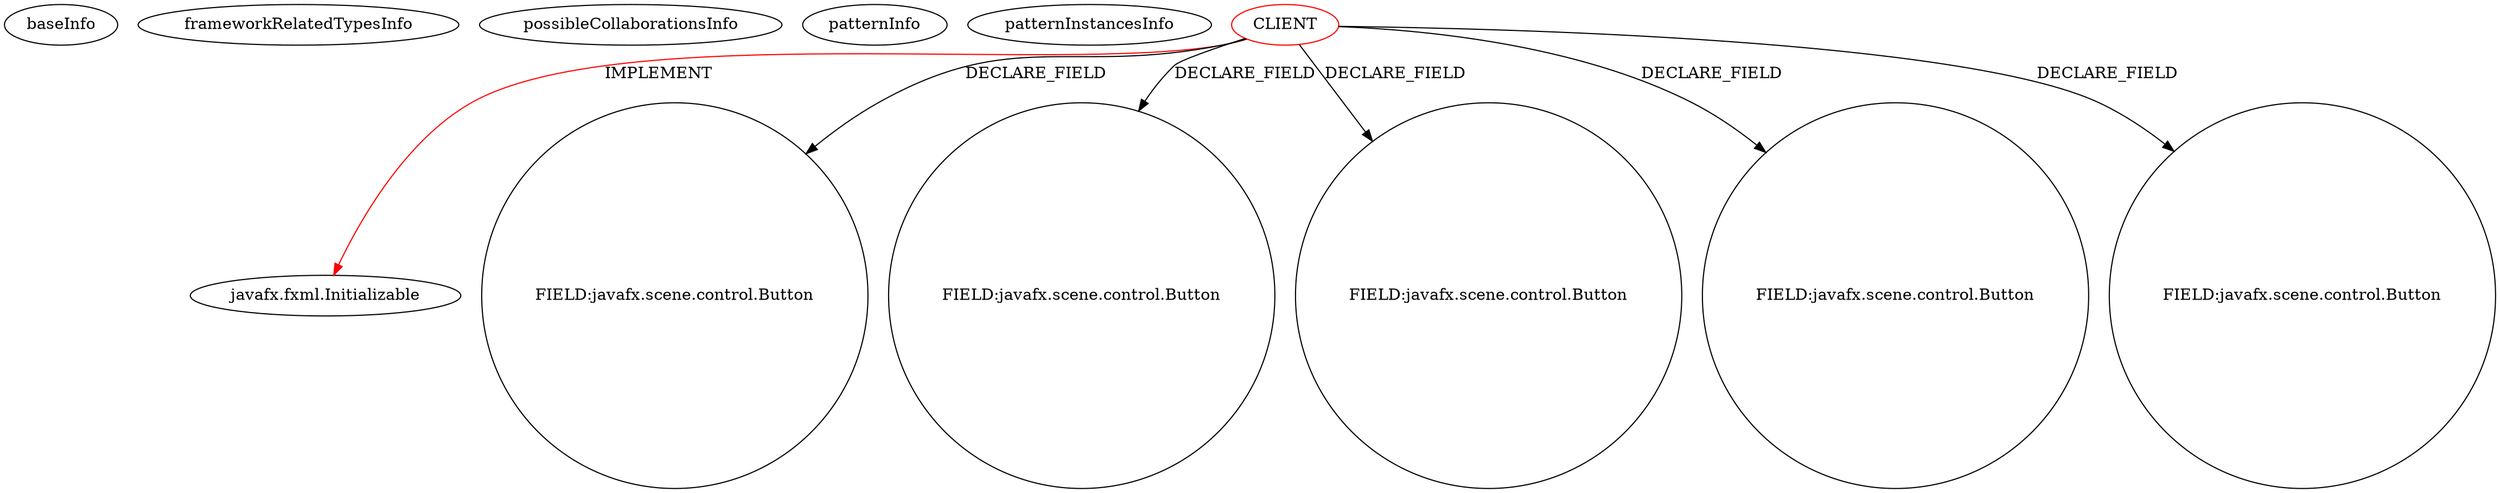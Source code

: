 digraph {
baseInfo[graphId=242,category="pattern",isAnonymous=false,possibleRelation=false]
frameworkRelatedTypesInfo[0="javafx.fxml.Initializable"]
possibleCollaborationsInfo[]
patternInfo[frequency=22.0,patternRootClient=0]
patternInstancesInfo[0="iloop-kiosk-KIOSK-Project~/iloop-kiosk-KIOSK-Project/KIOSK-Project-master/src/oit/iloop/kiosk/kiosk_schoolmap/CampusMapMainController.java~CampusMapMainController~3149",1="iloop-kiosk-KIOSK-Project~/iloop-kiosk-KIOSK-Project/KIOSK-Project-master/src/oit/iloop/kiosk/kiosk_examination/ExaminationMainController.java~ExaminationMainController~3122",2="weltensturm-milca~/weltensturm-milca/milca-master/src/milca/GUIController.java~GUIController~4745",3="sk44-javafx-mirroring-tool~/sk44-javafx-mirroring-tool/javafx-mirroring-tool-master/src/main/java/sk44/mirroringtool/MainWindowController.java~MainWindowController~4211",4="if12b051-SWP_Paint~/if12b051-SWP_Paint/SWP_Paint-master/SWP_Paint/src/gui/MainController.java~MainController~3089",5="dony1990-ProsDesktop~/dony1990-ProsDesktop/ProsDesktop-master/src/nicon/NiconDesktop/guifx/NiconNavigator/NavegadorController.java~NavegadorController~2563",6="henrik-bak-scbuildplanner~/henrik-bak-scbuildplanner/scbuildplanner-master/src/main/java/com/ezzored/starcraftbuildplanner/controller/MainWindowController.java~MainWindowController~2923",7="mouradsaadi-LO23-IHM~/mouradsaadi-LO23-IHM/LO23-IHM-master/Sudoku-IHM/src/sudoko/ihm/vue/FXMLDocumentController.java~FXMLDocumentController~3651",8="bianconejo-CEFX~/bianconejo-CEFX/CEFX-master/src/cefx/CEPrincipalController.java~CEPrincipalController~2114",9="RomeoGolf-BC~/RomeoGolf-BC/BC-master/src/romeogolf/bc/MainController.java~MainController~1142",10="weltensturm-milca~/weltensturm-milca/milca-master/src/milca/GUI.java~GUI~4747",11="hock323-eventManager~/hock323-eventManager/EventManager-master/src/eventManager/controller/pokerTournament/TournamentController.java~TournamentController~3009",12="dony1990-ProsDesktop~/dony1990-ProsDesktop/ProsDesktop-master/src/nicon/NiconDesktop/guifx/NiconImage/NiconImageFXMLController.java~NiconImageFXMLController~2548",13="VectorSoftworks-MediaRealmOfficial~/VectorSoftworks-MediaRealmOfficial/MediaRealmOfficial-master/src/net/vectorgaming/mediarealm/ui/controllers/ComponentController.java~ComponentController~1586",14="diogocs1-FPessoais~/diogocs1-FPessoais/FPessoais-master/FinancasPessoais/src/app/controllers/HomeController.java~HomeController~2490",15="Edenm-BlackJack~/Edenm-BlackJack/BlackJack-master/src/View/TableController.java~TableController~394",16="Digital87-GUS-Teryt-Parser~/Digital87-GUS-Teryt-Parser/GUS-Teryt-Parser-master/src/main/java/net/kados/gtp/app/controllers/modules/FormController.java~FormController~381",17="walker-clint-AIProj3~/walker-clint-AIProj3/AIProj3-master/src/application/GameBoardController.java~GameBoardController~4712",18="NirmalL-Shark~/NirmalL-Shark/Shark-master/src/Controller.java~Controller~1009",19="crosswords-testEnvironment~/crosswords-testEnvironment/testEnvironment-master/src/GUI/MainController.java~MainController~2315",20="Dahwar-Calculator~/Dahwar-Calculator/Calculator-master/src/fr/alsace/lacroix/calculator/SampleController.java~SampleController~308",21="bianconejo-CEFX~/bianconejo-CEFX/CEFX-master/src/cefx/CECommandeController.java~CECommandeController~2084"]
1[label="javafx.fxml.Initializable",vertexType="FRAMEWORK_INTERFACE_TYPE",isFrameworkType=false]
0[label="CLIENT",vertexType="ROOT_CLIENT_CLASS_DECLARATION",isFrameworkType=false,color=red]
48[label="FIELD:javafx.scene.control.Button",vertexType="FIELD_DECLARATION",isFrameworkType=false,shape=circle]
10[label="FIELD:javafx.scene.control.Button",vertexType="FIELD_DECLARATION",isFrameworkType=false,shape=circle]
32[label="FIELD:javafx.scene.control.Button",vertexType="FIELD_DECLARATION",isFrameworkType=false,shape=circle]
42[label="FIELD:javafx.scene.control.Button",vertexType="FIELD_DECLARATION",isFrameworkType=false,shape=circle]
24[label="FIELD:javafx.scene.control.Button",vertexType="FIELD_DECLARATION",isFrameworkType=false,shape=circle]
0->48[label="DECLARE_FIELD"]
0->1[label="IMPLEMENT",color=red]
0->24[label="DECLARE_FIELD"]
0->32[label="DECLARE_FIELD"]
0->42[label="DECLARE_FIELD"]
0->10[label="DECLARE_FIELD"]
}
